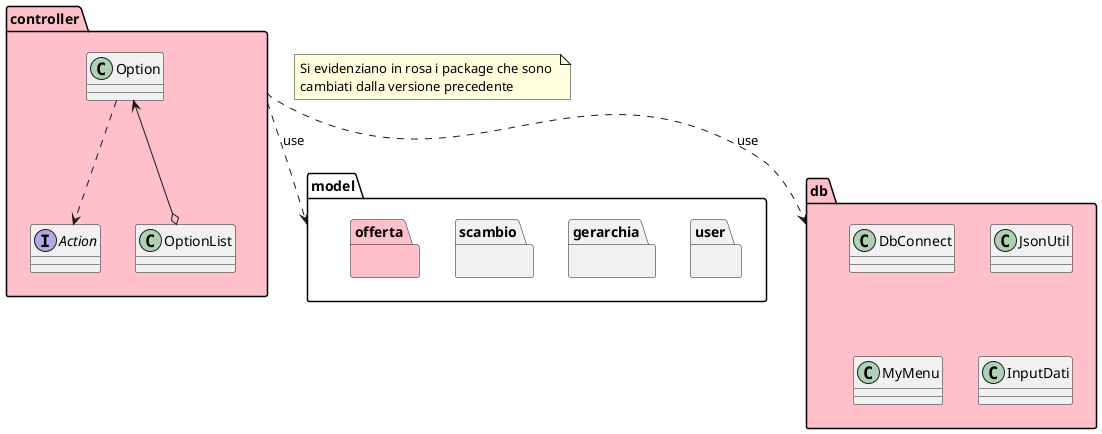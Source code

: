 @startuml package

note as n1
    Si evidenziano in rosa i package che sono 
    cambiati dalla versione precedente
end note

package controller #Pink{
    interface Action{}
    class Option{}
    class OptionList{}
    Option <--o OptionList
    Option ..> Action
}

package model{
    package user {}
    package gerarchia{}
    package scambio {}
    package offerta #Pink{}
}
package db #Pink{
    class DbConnect {}
    class JsonUtil{}
    class MyMenu{}
    class InputDati{}
}



controller ..> model: use
controller ..> db: use

@enduml